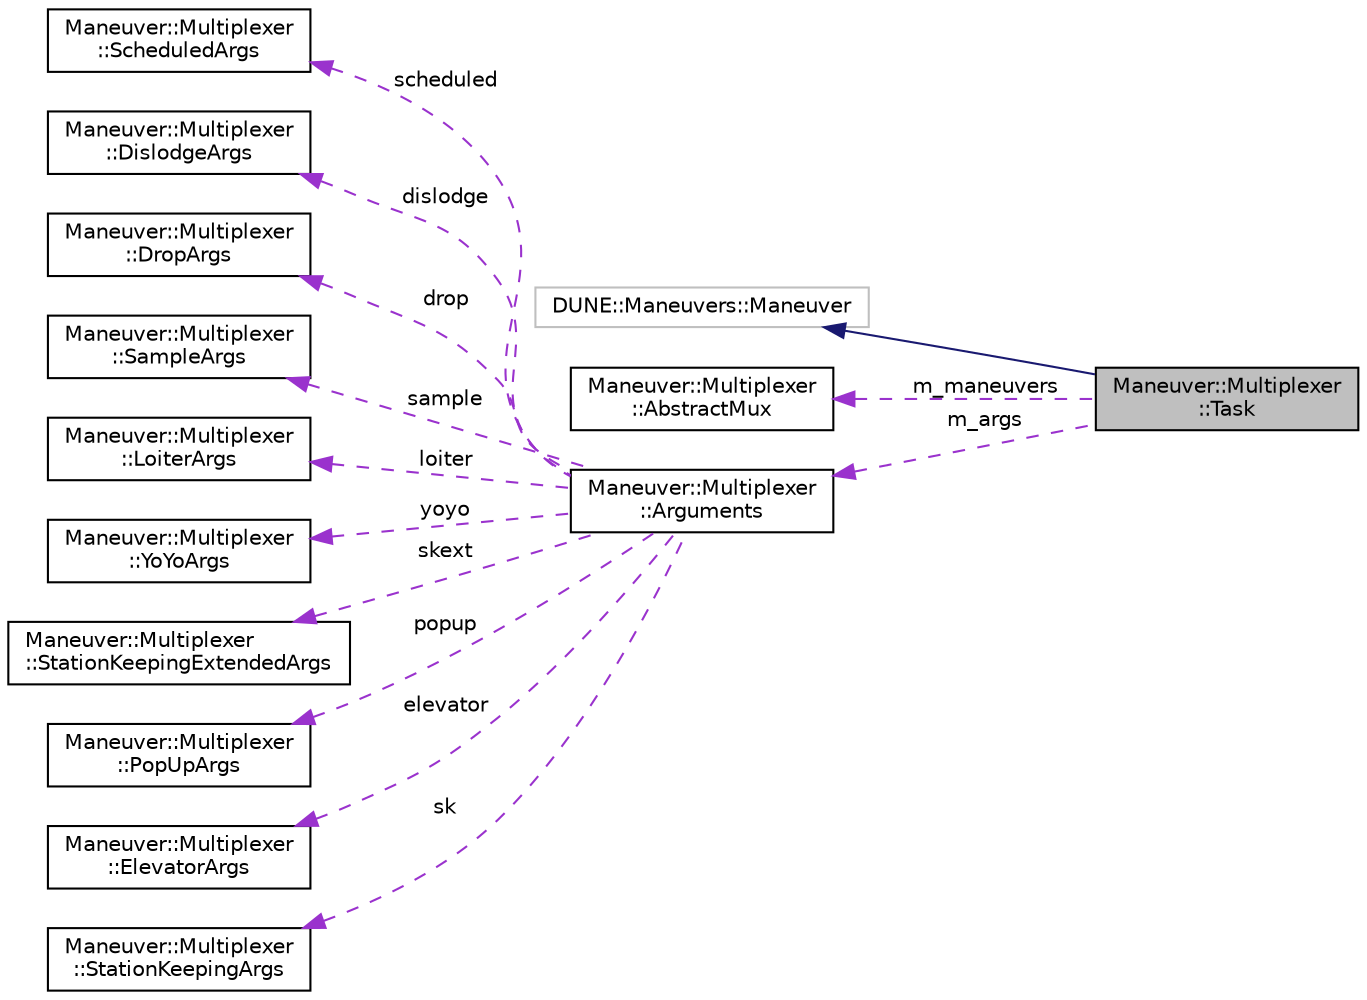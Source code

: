 digraph "Maneuver::Multiplexer::Task"
{
  edge [fontname="Helvetica",fontsize="10",labelfontname="Helvetica",labelfontsize="10"];
  node [fontname="Helvetica",fontsize="10",shape=record];
  rankdir="LR";
  Node2 [label="Maneuver::Multiplexer\l::Task",height=0.2,width=0.4,color="black", fillcolor="grey75", style="filled", fontcolor="black"];
  Node3 -> Node2 [dir="back",color="midnightblue",fontsize="10",style="solid",fontname="Helvetica"];
  Node3 [label="DUNE::Maneuvers::Maneuver",height=0.2,width=0.4,color="grey75", fillcolor="white", style="filled"];
  Node4 -> Node2 [dir="back",color="darkorchid3",fontsize="10",style="dashed",label=" m_maneuvers" ,fontname="Helvetica"];
  Node4 [label="Maneuver::Multiplexer\l::AbstractMux",height=0.2,width=0.4,color="black", fillcolor="white", style="filled",URL="$class_maneuver_1_1_multiplexer_1_1_abstract_mux.html",tooltip="Abstract Multiplexed maneuver. "];
  Node5 -> Node2 [dir="back",color="darkorchid3",fontsize="10",style="dashed",label=" m_args" ,fontname="Helvetica"];
  Node5 [label="Maneuver::Multiplexer\l::Arguments",height=0.2,width=0.4,color="black", fillcolor="white", style="filled",URL="$struct_maneuver_1_1_multiplexer_1_1_arguments.html"];
  Node6 -> Node5 [dir="back",color="darkorchid3",fontsize="10",style="dashed",label=" scheduled" ,fontname="Helvetica"];
  Node6 [label="Maneuver::Multiplexer\l::ScheduledArgs",height=0.2,width=0.4,color="black", fillcolor="white", style="filled",URL="$struct_maneuver_1_1_multiplexer_1_1_scheduled_args.html"];
  Node7 -> Node5 [dir="back",color="darkorchid3",fontsize="10",style="dashed",label=" dislodge" ,fontname="Helvetica"];
  Node7 [label="Maneuver::Multiplexer\l::DislodgeArgs",height=0.2,width=0.4,color="black", fillcolor="white", style="filled",URL="$struct_maneuver_1_1_multiplexer_1_1_dislodge_args.html"];
  Node8 -> Node5 [dir="back",color="darkorchid3",fontsize="10",style="dashed",label=" drop" ,fontname="Helvetica"];
  Node8 [label="Maneuver::Multiplexer\l::DropArgs",height=0.2,width=0.4,color="black", fillcolor="white", style="filled",URL="$struct_maneuver_1_1_multiplexer_1_1_drop_args.html",tooltip="Variables. "];
  Node9 -> Node5 [dir="back",color="darkorchid3",fontsize="10",style="dashed",label=" sample" ,fontname="Helvetica"];
  Node9 [label="Maneuver::Multiplexer\l::SampleArgs",height=0.2,width=0.4,color="black", fillcolor="white", style="filled",URL="$struct_maneuver_1_1_multiplexer_1_1_sample_args.html",tooltip="Variables. "];
  Node10 -> Node5 [dir="back",color="darkorchid3",fontsize="10",style="dashed",label=" loiter" ,fontname="Helvetica"];
  Node10 [label="Maneuver::Multiplexer\l::LoiterArgs",height=0.2,width=0.4,color="black", fillcolor="white", style="filled",URL="$struct_maneuver_1_1_multiplexer_1_1_loiter_args.html"];
  Node11 -> Node5 [dir="back",color="darkorchid3",fontsize="10",style="dashed",label=" yoyo" ,fontname="Helvetica"];
  Node11 [label="Maneuver::Multiplexer\l::YoYoArgs",height=0.2,width=0.4,color="black", fillcolor="white", style="filled",URL="$struct_maneuver_1_1_multiplexer_1_1_yo_yo_args.html"];
  Node12 -> Node5 [dir="back",color="darkorchid3",fontsize="10",style="dashed",label=" skext" ,fontname="Helvetica"];
  Node12 [label="Maneuver::Multiplexer\l::StationKeepingExtendedArgs",height=0.2,width=0.4,color="black", fillcolor="white", style="filled",URL="$struct_maneuver_1_1_multiplexer_1_1_station_keeping_extended_args.html"];
  Node13 -> Node5 [dir="back",color="darkorchid3",fontsize="10",style="dashed",label=" popup" ,fontname="Helvetica"];
  Node13 [label="Maneuver::Multiplexer\l::PopUpArgs",height=0.2,width=0.4,color="black", fillcolor="white", style="filled",URL="$struct_maneuver_1_1_multiplexer_1_1_pop_up_args.html",tooltip="Arguments. "];
  Node14 -> Node5 [dir="back",color="darkorchid3",fontsize="10",style="dashed",label=" elevator" ,fontname="Helvetica"];
  Node14 [label="Maneuver::Multiplexer\l::ElevatorArgs",height=0.2,width=0.4,color="black", fillcolor="white", style="filled",URL="$struct_maneuver_1_1_multiplexer_1_1_elevator_args.html",tooltip="Arguments. "];
  Node15 -> Node5 [dir="back",color="darkorchid3",fontsize="10",style="dashed",label=" sk" ,fontname="Helvetica"];
  Node15 [label="Maneuver::Multiplexer\l::StationKeepingArgs",height=0.2,width=0.4,color="black", fillcolor="white", style="filled",URL="$struct_maneuver_1_1_multiplexer_1_1_station_keeping_args.html"];
}

